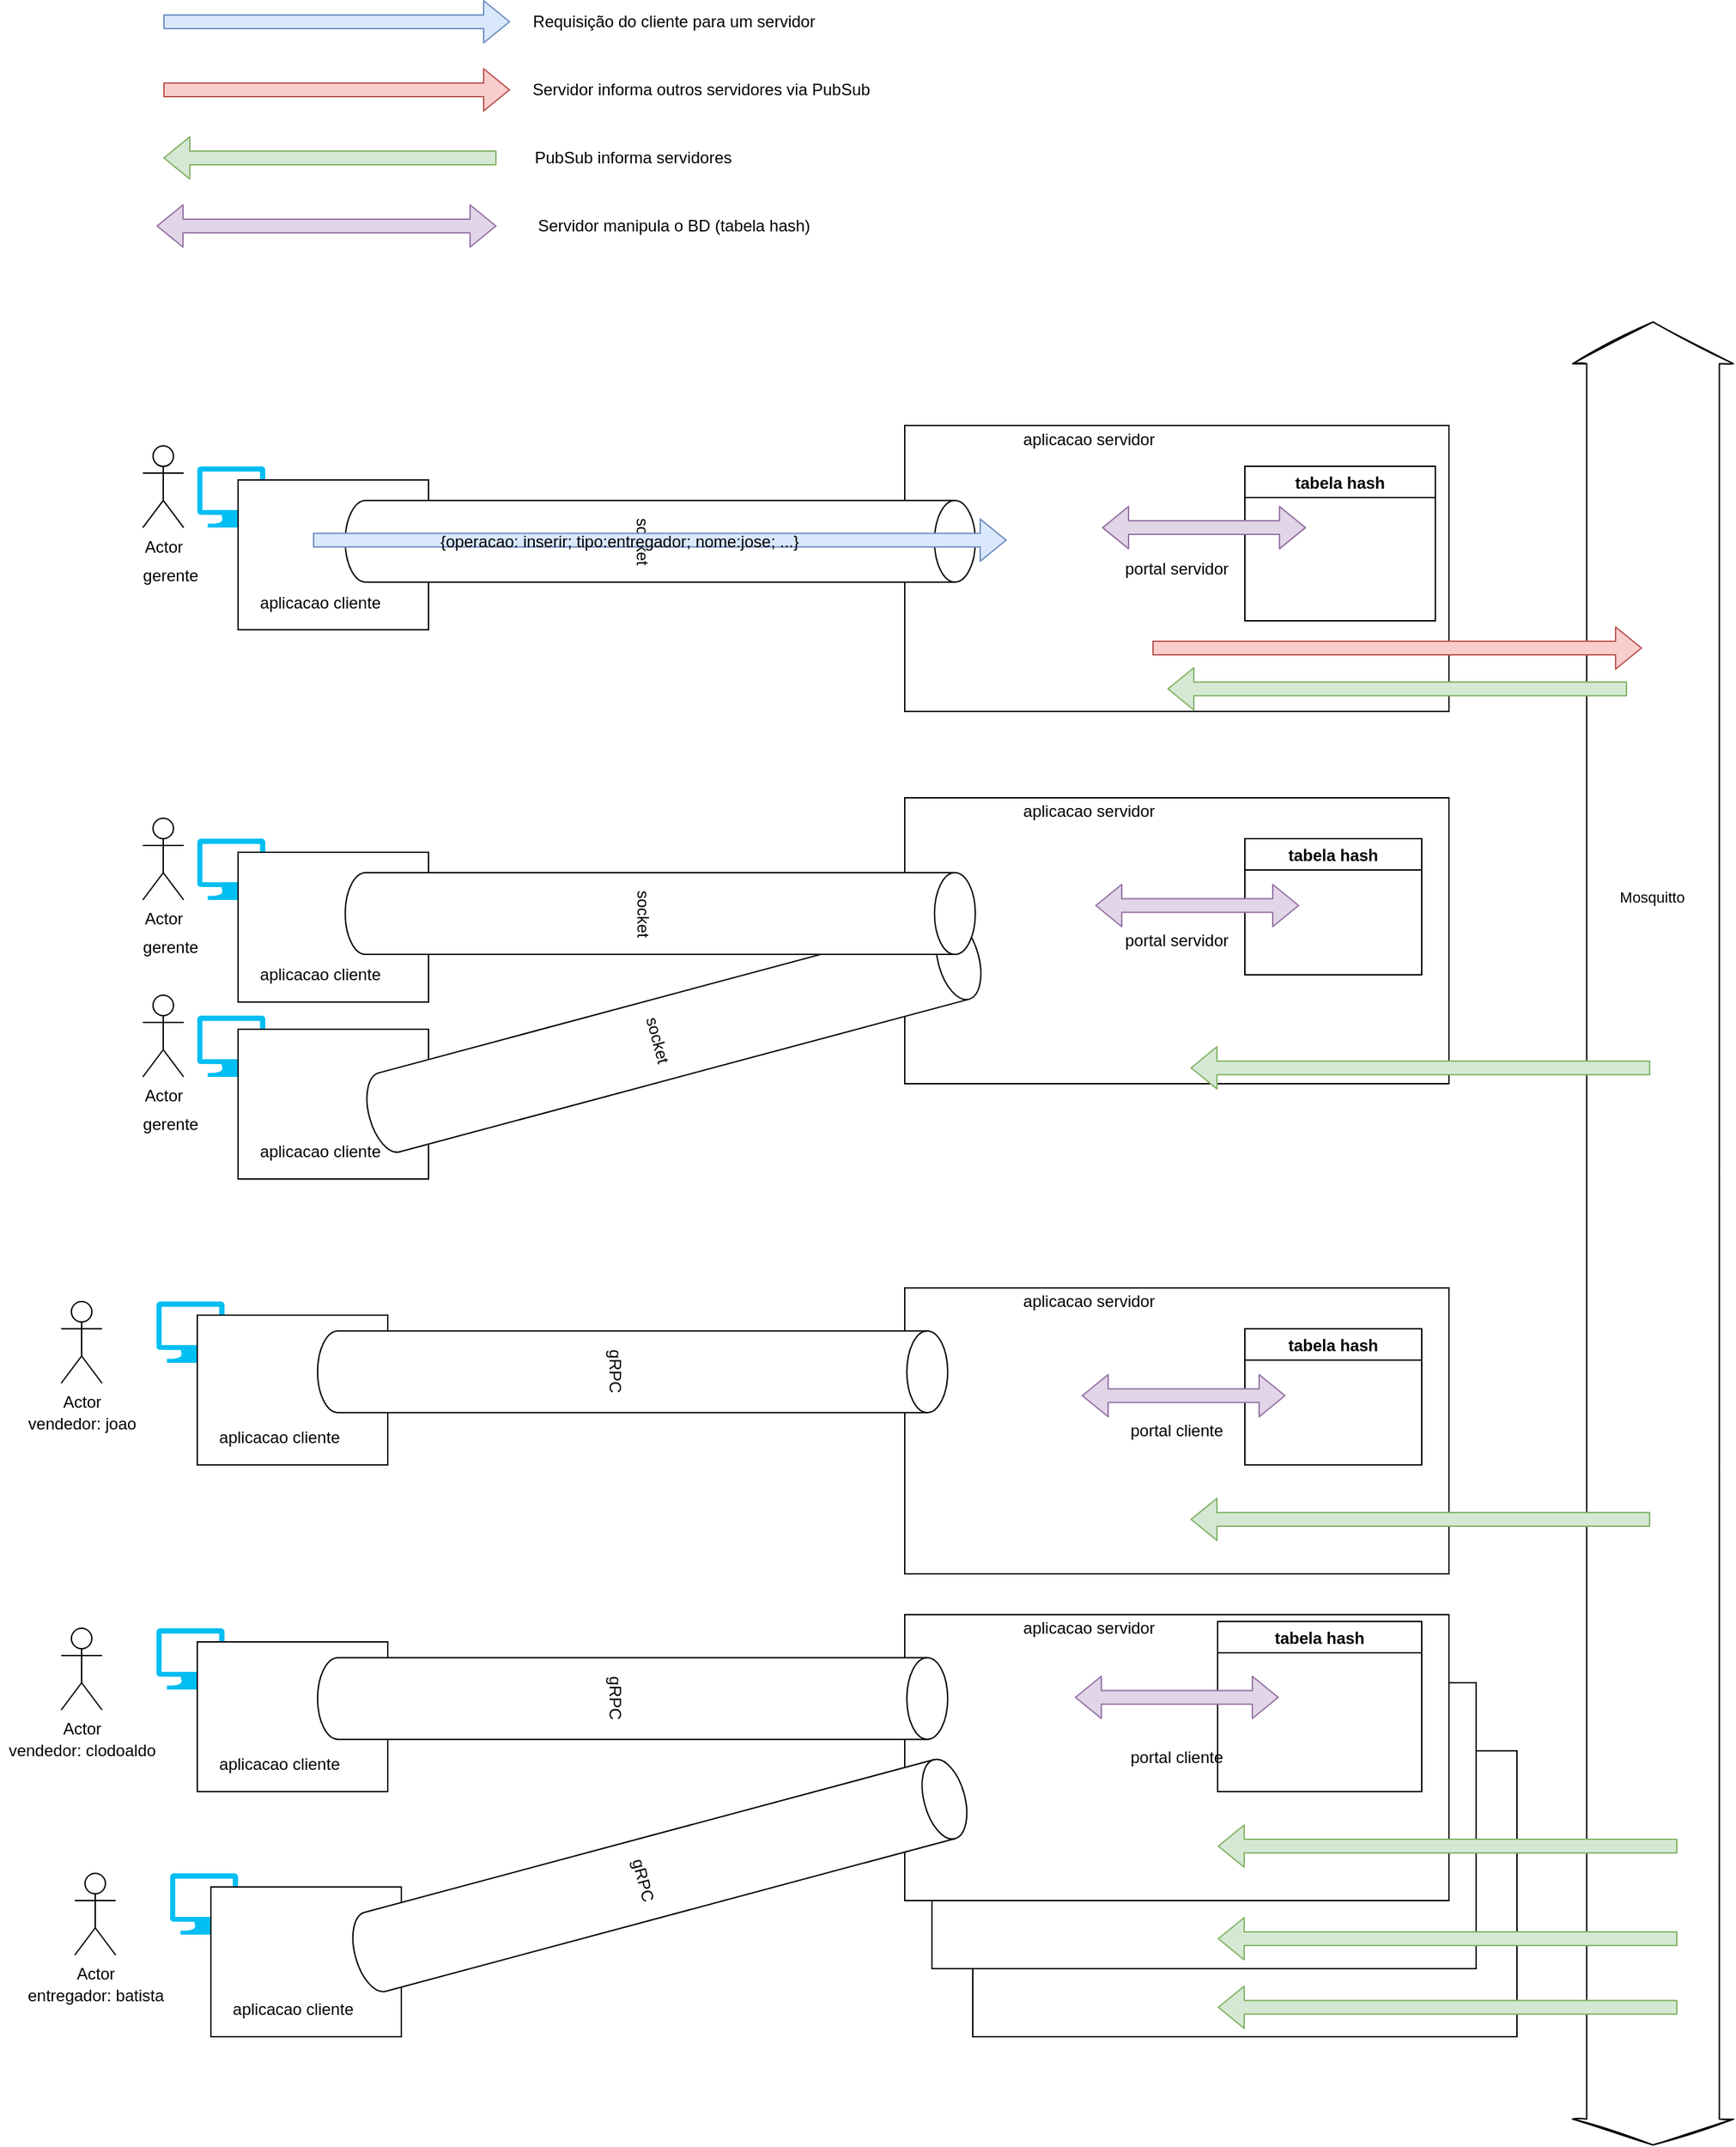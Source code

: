 <mxfile version="14.6.13" type="device"><diagram id="kv0kaQRLcP6yE540JzHt" name="Page-1"><mxGraphModel dx="2693" dy="2445" grid="1" gridSize="10" guides="1" tooltips="1" connect="1" arrows="1" fold="1" page="1" pageScale="1" pageWidth="850" pageHeight="1100" math="0" shadow="0"><root><mxCell id="0"/><mxCell id="1" parent="0"/><mxCell id="qtf-49SsJBDzbeOxMpW1-38" value="portal cliente" style="rounded=0;whiteSpace=wrap;html=1;labelBackgroundColor=#ffffff;" vertex="1" parent="1"><mxGeometry x="370" y="960" width="400" height="210" as="geometry"/></mxCell><mxCell id="qtf-49SsJBDzbeOxMpW1-35" value="portal cliente" style="rounded=0;whiteSpace=wrap;html=1;labelBackgroundColor=#ffffff;" vertex="1" parent="1"><mxGeometry x="340" y="910" width="400" height="210" as="geometry"/></mxCell><mxCell id="qtf-49SsJBDzbeOxMpW1-37" value="aplicacao servidor" style="text;html=1;align=center;verticalAlign=middle;resizable=0;points=[];autosize=1;strokeColor=none;labelBackgroundColor=#ffffff;" vertex="1" parent="1"><mxGeometry x="420" y="910" width="110" height="20" as="geometry"/></mxCell><mxCell id="eYdUsuK-56D6xUVHkxIr-3" value="portal servidor" style="rounded=0;whiteSpace=wrap;html=1;" parent="1" vertex="1"><mxGeometry x="320" y="260" width="400" height="210" as="geometry"/></mxCell><mxCell id="eYdUsuK-56D6xUVHkxIr-1" value="tabela hash" style="swimlane;" parent="1" vertex="1"><mxGeometry x="570" y="290" width="130" height="100" as="geometry"/></mxCell><mxCell id="eYdUsuK-56D6xUVHkxIr-5" value="Actor" style="shape=umlActor;verticalLabelPosition=bottom;verticalAlign=top;html=1;outlineConnect=0;" parent="1" vertex="1"><mxGeometry x="-240" y="275" width="30" height="60" as="geometry"/></mxCell><mxCell id="eYdUsuK-56D6xUVHkxIr-6" value="" style="verticalLabelPosition=bottom;html=1;verticalAlign=top;align=center;strokeColor=none;fillColor=#00BEF2;shape=mxgraph.azure.computer;pointerEvents=1;" parent="1" vertex="1"><mxGeometry x="-200" y="290" width="50" height="45" as="geometry"/></mxCell><mxCell id="eYdUsuK-56D6xUVHkxIr-8" value="" style="rounded=0;whiteSpace=wrap;html=1;" parent="1" vertex="1"><mxGeometry x="-170" y="300" width="140" height="110" as="geometry"/></mxCell><mxCell id="eYdUsuK-56D6xUVHkxIr-12" value="aplicacao cliente" style="text;html=1;align=center;verticalAlign=middle;resizable=0;points=[];autosize=1;strokeColor=none;" parent="1" vertex="1"><mxGeometry x="-160" y="380" width="100" height="20" as="geometry"/></mxCell><mxCell id="eYdUsuK-56D6xUVHkxIr-13" value="aplicacao servidor" style="text;html=1;align=center;verticalAlign=middle;resizable=0;points=[];autosize=1;strokeColor=none;" parent="1" vertex="1"><mxGeometry x="400" y="260" width="110" height="20" as="geometry"/></mxCell><mxCell id="eYdUsuK-56D6xUVHkxIr-14" value="portal cliente" style="rounded=0;whiteSpace=wrap;html=1;labelBackgroundColor=#ffffff;" parent="1" vertex="1"><mxGeometry x="320" y="620" width="400" height="210" as="geometry"/></mxCell><mxCell id="eYdUsuK-56D6xUVHkxIr-15" value="tabela hash" style="swimlane;labelBackgroundColor=#ffffff;" parent="1" vertex="1"><mxGeometry x="570" y="650" width="130" height="100" as="geometry"/></mxCell><mxCell id="eYdUsuK-56D6xUVHkxIr-16" value="aplicacao servidor" style="text;html=1;align=center;verticalAlign=middle;resizable=0;points=[];autosize=1;strokeColor=none;labelBackgroundColor=#ffffff;" parent="1" vertex="1"><mxGeometry x="400" y="620" width="110" height="20" as="geometry"/></mxCell><mxCell id="eYdUsuK-56D6xUVHkxIr-18" value="" style="shape=flexArrow;endArrow=classic;startArrow=classic;html=1;endWidth=19.583;endSize=9.892;width=97.5;sketch=1;" parent="1" edge="1"><mxGeometry width="100" height="100" relative="1" as="geometry"><mxPoint x="870" y="1250" as="sourcePoint"/><mxPoint x="870" y="-90" as="targetPoint"/></mxGeometry></mxCell><mxCell id="eYdUsuK-56D6xUVHkxIr-19" value="Mosquitto" style="edgeLabel;html=1;align=center;verticalAlign=middle;resizable=0;points=[];" parent="eYdUsuK-56D6xUVHkxIr-18" vertex="1" connectable="0"><mxGeometry x="0.369" y="1" relative="1" as="geometry"><mxPoint as="offset"/></mxGeometry></mxCell><mxCell id="eYdUsuK-56D6xUVHkxIr-37" value="Actor" style="shape=umlActor;verticalLabelPosition=bottom;verticalAlign=top;html=1;outlineConnect=0;labelBackgroundColor=#ffffff;" parent="1" vertex="1"><mxGeometry x="-300" y="630" width="30" height="60" as="geometry"/></mxCell><mxCell id="eYdUsuK-56D6xUVHkxIr-38" value="" style="verticalLabelPosition=bottom;html=1;verticalAlign=top;align=center;strokeColor=none;fillColor=#00BEF2;shape=mxgraph.azure.computer;pointerEvents=1;labelBackgroundColor=#ffffff;" parent="1" vertex="1"><mxGeometry x="-230" y="630" width="50" height="45" as="geometry"/></mxCell><mxCell id="eYdUsuK-56D6xUVHkxIr-39" value="" style="rounded=0;whiteSpace=wrap;html=1;labelBackgroundColor=#ffffff;" parent="1" vertex="1"><mxGeometry x="-200" y="640" width="140" height="110" as="geometry"/></mxCell><mxCell id="eYdUsuK-56D6xUVHkxIr-40" value="aplicacao cliente" style="text;html=1;align=center;verticalAlign=middle;resizable=0;points=[];autosize=1;strokeColor=none;labelBackgroundColor=#ffffff;" parent="1" vertex="1"><mxGeometry x="-190" y="720" width="100" height="20" as="geometry"/></mxCell><mxCell id="eYdUsuK-56D6xUVHkxIr-41" value="gRPC" style="shape=cylinder3;whiteSpace=wrap;html=1;boundedLbl=1;backgroundOutline=1;size=15;rotation=90;labelBackgroundColor=#ffffff;" parent="1" vertex="1"><mxGeometry x="90" y="450" width="60" height="463.13" as="geometry"/></mxCell><mxCell id="eYdUsuK-56D6xUVHkxIr-42" value="vendedor: joao" style="text;html=1;align=center;verticalAlign=middle;resizable=0;points=[];autosize=1;strokeColor=none;labelBackgroundColor=#ffffff;" parent="1" vertex="1"><mxGeometry x="-330" y="710" width="90" height="20" as="geometry"/></mxCell><mxCell id="qtf-49SsJBDzbeOxMpW1-1" value="Actor" style="shape=umlActor;verticalLabelPosition=bottom;verticalAlign=top;html=1;outlineConnect=0;" vertex="1" parent="1"><mxGeometry x="-240" y="405" width="30" height="60" as="geometry"/></mxCell><mxCell id="qtf-49SsJBDzbeOxMpW1-2" value="" style="verticalLabelPosition=bottom;html=1;verticalAlign=top;align=center;strokeColor=none;fillColor=#00BEF2;shape=mxgraph.azure.computer;pointerEvents=1;" vertex="1" parent="1"><mxGeometry x="-200" y="420" width="50" height="45" as="geometry"/></mxCell><mxCell id="qtf-49SsJBDzbeOxMpW1-3" value="" style="rounded=0;whiteSpace=wrap;html=1;" vertex="1" parent="1"><mxGeometry x="-170" y="430" width="140" height="110" as="geometry"/></mxCell><mxCell id="qtf-49SsJBDzbeOxMpW1-4" value="gerente" style="text;html=1;align=center;verticalAlign=middle;resizable=0;points=[];autosize=1;strokeColor=none;" vertex="1" parent="1"><mxGeometry x="-250" y="360" width="60" height="20" as="geometry"/></mxCell><mxCell id="qtf-49SsJBDzbeOxMpW1-5" value="aplicacao cliente" style="text;html=1;align=center;verticalAlign=middle;resizable=0;points=[];autosize=1;strokeColor=none;" vertex="1" parent="1"><mxGeometry x="-160" y="510" width="100" height="20" as="geometry"/></mxCell><mxCell id="qtf-49SsJBDzbeOxMpW1-6" value="socket" style="shape=cylinder3;whiteSpace=wrap;html=1;boundedLbl=1;backgroundOutline=1;size=15;rotation=75;" vertex="1" parent="1"><mxGeometry x="120.32" y="203.43" width="60" height="463.13" as="geometry"/></mxCell><mxCell id="eYdUsuK-56D6xUVHkxIr-4" value="socket" style="shape=cylinder3;whiteSpace=wrap;html=1;boundedLbl=1;backgroundOutline=1;size=15;rotation=90;" parent="1" vertex="1"><mxGeometry x="110.32" y="113.44" width="60" height="463.13" as="geometry"/></mxCell><mxCell id="qtf-49SsJBDzbeOxMpW1-7" value="portal servidor" style="rounded=0;whiteSpace=wrap;html=1;" vertex="1" parent="1"><mxGeometry x="320" y="-13.44" width="400" height="210" as="geometry"/></mxCell><mxCell id="qtf-49SsJBDzbeOxMpW1-9" value="Actor" style="shape=umlActor;verticalLabelPosition=bottom;verticalAlign=top;html=1;outlineConnect=0;" vertex="1" parent="1"><mxGeometry x="-240" y="1.56" width="30" height="60" as="geometry"/></mxCell><mxCell id="qtf-49SsJBDzbeOxMpW1-10" value="" style="verticalLabelPosition=bottom;html=1;verticalAlign=top;align=center;strokeColor=none;fillColor=#00BEF2;shape=mxgraph.azure.computer;pointerEvents=1;" vertex="1" parent="1"><mxGeometry x="-200" y="16.56" width="50" height="45" as="geometry"/></mxCell><mxCell id="qtf-49SsJBDzbeOxMpW1-11" value="" style="rounded=0;whiteSpace=wrap;html=1;" vertex="1" parent="1"><mxGeometry x="-170" y="26.56" width="140" height="110" as="geometry"/></mxCell><mxCell id="qtf-49SsJBDzbeOxMpW1-12" value="gerente" style="text;html=1;align=center;verticalAlign=middle;resizable=0;points=[];autosize=1;strokeColor=none;" vertex="1" parent="1"><mxGeometry x="-250" y="490.0" width="60" height="20" as="geometry"/></mxCell><mxCell id="qtf-49SsJBDzbeOxMpW1-13" value="aplicacao cliente" style="text;html=1;align=center;verticalAlign=middle;resizable=0;points=[];autosize=1;strokeColor=none;" vertex="1" parent="1"><mxGeometry x="-160" y="106.56" width="100" height="20" as="geometry"/></mxCell><mxCell id="qtf-49SsJBDzbeOxMpW1-14" value="aplicacao servidor" style="text;html=1;align=center;verticalAlign=middle;resizable=0;points=[];autosize=1;strokeColor=none;" vertex="1" parent="1"><mxGeometry x="400" y="-13.44" width="110" height="20" as="geometry"/></mxCell><mxCell id="qtf-49SsJBDzbeOxMpW1-18" value="gerente" style="text;html=1;align=center;verticalAlign=middle;resizable=0;points=[];autosize=1;strokeColor=none;" vertex="1" parent="1"><mxGeometry x="-250" y="86.56" width="60" height="20" as="geometry"/></mxCell><mxCell id="qtf-49SsJBDzbeOxMpW1-19" value="socket" style="shape=cylinder3;whiteSpace=wrap;html=1;boundedLbl=1;backgroundOutline=1;size=15;rotation=90;" vertex="1" parent="1"><mxGeometry x="110.32" y="-160" width="60" height="463.13" as="geometry"/></mxCell><mxCell id="qtf-49SsJBDzbeOxMpW1-20" value="portal cliente" style="rounded=0;whiteSpace=wrap;html=1;labelBackgroundColor=#ffffff;" vertex="1" parent="1"><mxGeometry x="320" y="860" width="400" height="210" as="geometry"/></mxCell><mxCell id="qtf-49SsJBDzbeOxMpW1-21" value="tabela hash" style="swimlane;labelBackgroundColor=#ffffff;" vertex="1" parent="1"><mxGeometry x="550" y="865" width="150" height="125" as="geometry"/></mxCell><mxCell id="qtf-49SsJBDzbeOxMpW1-60" value="" style="shape=flexArrow;endArrow=classic;startArrow=classic;html=1;fillColor=#e1d5e7;strokeColor=#9673a6;" edge="1" parent="qtf-49SsJBDzbeOxMpW1-21"><mxGeometry width="100" height="100" relative="1" as="geometry"><mxPoint x="-105" y="55.73" as="sourcePoint"/><mxPoint x="45" y="55.73" as="targetPoint"/></mxGeometry></mxCell><mxCell id="qtf-49SsJBDzbeOxMpW1-22" value="aplicacao servidor" style="text;html=1;align=center;verticalAlign=middle;resizable=0;points=[];autosize=1;strokeColor=none;labelBackgroundColor=#ffffff;" vertex="1" parent="1"><mxGeometry x="400" y="860" width="110" height="20" as="geometry"/></mxCell><mxCell id="qtf-49SsJBDzbeOxMpW1-23" value="Actor" style="shape=umlActor;verticalLabelPosition=bottom;verticalAlign=top;html=1;outlineConnect=0;labelBackgroundColor=#ffffff;" vertex="1" parent="1"><mxGeometry x="-300" y="870" width="30" height="60" as="geometry"/></mxCell><mxCell id="qtf-49SsJBDzbeOxMpW1-24" value="" style="verticalLabelPosition=bottom;html=1;verticalAlign=top;align=center;strokeColor=none;fillColor=#00BEF2;shape=mxgraph.azure.computer;pointerEvents=1;labelBackgroundColor=#ffffff;" vertex="1" parent="1"><mxGeometry x="-230" y="870" width="50" height="45" as="geometry"/></mxCell><mxCell id="qtf-49SsJBDzbeOxMpW1-25" value="" style="rounded=0;whiteSpace=wrap;html=1;labelBackgroundColor=#ffffff;" vertex="1" parent="1"><mxGeometry x="-200" y="880" width="140" height="110" as="geometry"/></mxCell><mxCell id="qtf-49SsJBDzbeOxMpW1-26" value="aplicacao cliente" style="text;html=1;align=center;verticalAlign=middle;resizable=0;points=[];autosize=1;strokeColor=none;labelBackgroundColor=#ffffff;" vertex="1" parent="1"><mxGeometry x="-190" y="960" width="100" height="20" as="geometry"/></mxCell><mxCell id="qtf-49SsJBDzbeOxMpW1-27" value="gRPC" style="shape=cylinder3;whiteSpace=wrap;html=1;boundedLbl=1;backgroundOutline=1;size=15;rotation=90;labelBackgroundColor=#ffffff;" vertex="1" parent="1"><mxGeometry x="90" y="690" width="60" height="463.13" as="geometry"/></mxCell><mxCell id="qtf-49SsJBDzbeOxMpW1-28" value="vendedor: clodoaldo" style="text;html=1;align=center;verticalAlign=middle;resizable=0;points=[];autosize=1;strokeColor=none;labelBackgroundColor=#ffffff;" vertex="1" parent="1"><mxGeometry x="-345" y="950" width="120" height="20" as="geometry"/></mxCell><mxCell id="qtf-49SsJBDzbeOxMpW1-29" value="Actor" style="shape=umlActor;verticalLabelPosition=bottom;verticalAlign=top;html=1;outlineConnect=0;labelBackgroundColor=#ffffff;" vertex="1" parent="1"><mxGeometry x="-290" y="1050" width="30" height="60" as="geometry"/></mxCell><mxCell id="qtf-49SsJBDzbeOxMpW1-30" value="" style="verticalLabelPosition=bottom;html=1;verticalAlign=top;align=center;strokeColor=none;fillColor=#00BEF2;shape=mxgraph.azure.computer;pointerEvents=1;labelBackgroundColor=#ffffff;" vertex="1" parent="1"><mxGeometry x="-220" y="1050" width="50" height="45" as="geometry"/></mxCell><mxCell id="qtf-49SsJBDzbeOxMpW1-31" value="" style="rounded=0;whiteSpace=wrap;html=1;labelBackgroundColor=#ffffff;" vertex="1" parent="1"><mxGeometry x="-190" y="1060" width="140" height="110" as="geometry"/></mxCell><mxCell id="qtf-49SsJBDzbeOxMpW1-32" value="aplicacao cliente" style="text;html=1;align=center;verticalAlign=middle;resizable=0;points=[];autosize=1;strokeColor=none;labelBackgroundColor=#ffffff;" vertex="1" parent="1"><mxGeometry x="-180" y="1140" width="100" height="20" as="geometry"/></mxCell><mxCell id="qtf-49SsJBDzbeOxMpW1-33" value="gRPC" style="shape=cylinder3;whiteSpace=wrap;html=1;boundedLbl=1;backgroundOutline=1;size=15;rotation=75;labelBackgroundColor=#ffffff;" vertex="1" parent="1"><mxGeometry x="110" y="820" width="60" height="463.13" as="geometry"/></mxCell><mxCell id="qtf-49SsJBDzbeOxMpW1-34" value="entregador: batista" style="text;html=1;align=center;verticalAlign=middle;resizable=0;points=[];autosize=1;strokeColor=none;labelBackgroundColor=#ffffff;" vertex="1" parent="1"><mxGeometry x="-335" y="1130" width="120" height="20" as="geometry"/></mxCell><mxCell id="qtf-49SsJBDzbeOxMpW1-41" value="" style="shape=flexArrow;endArrow=classic;startArrow=none;html=1;fillColor=#f8cecc;strokeColor=#b85450;startFill=0;" edge="1" parent="1"><mxGeometry width="100" height="100" relative="1" as="geometry"><mxPoint x="502" y="150" as="sourcePoint"/><mxPoint x="862" y="150" as="targetPoint"/></mxGeometry></mxCell><mxCell id="qtf-49SsJBDzbeOxMpW1-42" value="" style="shape=flexArrow;endArrow=classic;startArrow=none;html=1;fillColor=#dae8fc;strokeColor=#6c8ebf;startFill=0;" edge="1" parent="1"><mxGeometry width="100" height="100" relative="1" as="geometry"><mxPoint x="-115" y="70.73" as="sourcePoint"/><mxPoint x="395" y="70.73" as="targetPoint"/></mxGeometry></mxCell><mxCell id="qtf-49SsJBDzbeOxMpW1-15" value="{operacao: inserir; tipo:entregador; nome:jose; ...}" style="text;html=1;align=center;verticalAlign=middle;resizable=0;points=[];autosize=1;strokeColor=none;" vertex="1" parent="1"><mxGeometry x="-30" y="61.56" width="280" height="20" as="geometry"/></mxCell><mxCell id="qtf-49SsJBDzbeOxMpW1-8" value="tabela hash" style="swimlane;" vertex="1" parent="1"><mxGeometry x="570" y="16.56" width="140" height="113.44" as="geometry"/></mxCell><mxCell id="qtf-49SsJBDzbeOxMpW1-43" value="" style="shape=flexArrow;endArrow=classic;startArrow=classic;html=1;fillColor=#e1d5e7;strokeColor=#9673a6;" edge="1" parent="1"><mxGeometry width="100" height="100" relative="1" as="geometry"><mxPoint x="465" y="61.56" as="sourcePoint"/><mxPoint x="615" y="61.56" as="targetPoint"/></mxGeometry></mxCell><mxCell id="qtf-49SsJBDzbeOxMpW1-44" value="" style="shape=flexArrow;endArrow=classic;startArrow=none;html=1;fillColor=#dae8fc;strokeColor=#6c8ebf;startFill=0;" edge="1" parent="1"><mxGeometry width="100" height="100" relative="1" as="geometry"><mxPoint x="-225" y="-310" as="sourcePoint"/><mxPoint x="30" y="-310" as="targetPoint"/></mxGeometry></mxCell><mxCell id="qtf-49SsJBDzbeOxMpW1-45" value="Requisição do cliente para um servidor" style="text;html=1;align=center;verticalAlign=middle;resizable=0;points=[];autosize=1;strokeColor=none;" vertex="1" parent="1"><mxGeometry x="40.32" y="-320" width="220" height="20" as="geometry"/></mxCell><mxCell id="qtf-49SsJBDzbeOxMpW1-46" value="" style="shape=flexArrow;endArrow=classic;startArrow=none;html=1;fillColor=#f8cecc;strokeColor=#b85450;startFill=0;" edge="1" parent="1"><mxGeometry width="100" height="100" relative="1" as="geometry"><mxPoint x="-225" y="-260" as="sourcePoint"/><mxPoint x="30" y="-260" as="targetPoint"/></mxGeometry></mxCell><mxCell id="qtf-49SsJBDzbeOxMpW1-47" value="Servidor informa outros servidores via PubSub" style="text;html=1;align=center;verticalAlign=middle;resizable=0;points=[];autosize=1;strokeColor=none;" vertex="1" parent="1"><mxGeometry x="40.32" y="-270" width="260" height="20" as="geometry"/></mxCell><mxCell id="qtf-49SsJBDzbeOxMpW1-48" value="" style="shape=flexArrow;endArrow=classic;startArrow=none;html=1;fillColor=#d5e8d4;strokeColor=#82b366;startFill=0;" edge="1" parent="1"><mxGeometry width="100" height="100" relative="1" as="geometry"><mxPoint x="851" y="180" as="sourcePoint"/><mxPoint x="513" y="180" as="targetPoint"/></mxGeometry></mxCell><mxCell id="qtf-49SsJBDzbeOxMpW1-49" value="" style="shape=flexArrow;endArrow=classic;startArrow=none;html=1;fillColor=#d5e8d4;strokeColor=#82b366;startFill=0;" edge="1" parent="1"><mxGeometry width="100" height="100" relative="1" as="geometry"><mxPoint x="20" y="-210" as="sourcePoint"/><mxPoint x="-225" y="-210" as="targetPoint"/></mxGeometry></mxCell><mxCell id="qtf-49SsJBDzbeOxMpW1-50" value="PubSub informa servidores" style="text;html=1;align=center;verticalAlign=middle;resizable=0;points=[];autosize=1;strokeColor=none;" vertex="1" parent="1"><mxGeometry x="40" y="-220" width="160" height="20" as="geometry"/></mxCell><mxCell id="qtf-49SsJBDzbeOxMpW1-51" value="" style="shape=flexArrow;endArrow=classic;startArrow=classic;html=1;fillColor=#e1d5e7;strokeColor=#9673a6;" edge="1" parent="1"><mxGeometry width="100" height="100" relative="1" as="geometry"><mxPoint x="-230" y="-160.0" as="sourcePoint"/><mxPoint x="20" y="-160" as="targetPoint"/></mxGeometry></mxCell><mxCell id="qtf-49SsJBDzbeOxMpW1-52" value="Servidor manipula o BD (tabela hash)" style="text;html=1;align=center;verticalAlign=middle;resizable=0;points=[];autosize=1;strokeColor=none;" vertex="1" parent="1"><mxGeometry x="40.32" y="-170" width="220" height="20" as="geometry"/></mxCell><mxCell id="qtf-49SsJBDzbeOxMpW1-53" value="" style="shape=flexArrow;endArrow=classic;startArrow=none;html=1;fillColor=#d5e8d4;strokeColor=#82b366;startFill=0;" edge="1" parent="1"><mxGeometry width="100" height="100" relative="1" as="geometry"><mxPoint x="868.0" y="458.33" as="sourcePoint"/><mxPoint x="530" y="458.33" as="targetPoint"/></mxGeometry></mxCell><mxCell id="qtf-49SsJBDzbeOxMpW1-54" value="" style="shape=flexArrow;endArrow=classic;startArrow=none;html=1;fillColor=#d5e8d4;strokeColor=#82b366;startFill=0;" edge="1" parent="1"><mxGeometry width="100" height="100" relative="1" as="geometry"><mxPoint x="868.0" y="790" as="sourcePoint"/><mxPoint x="530" y="790" as="targetPoint"/></mxGeometry></mxCell><mxCell id="qtf-49SsJBDzbeOxMpW1-55" value="" style="shape=flexArrow;endArrow=classic;startArrow=none;html=1;fillColor=#d5e8d4;strokeColor=#82b366;startFill=0;" edge="1" parent="1"><mxGeometry width="100" height="100" relative="1" as="geometry"><mxPoint x="888.0" y="1030" as="sourcePoint"/><mxPoint x="550" y="1030" as="targetPoint"/></mxGeometry></mxCell><mxCell id="qtf-49SsJBDzbeOxMpW1-56" value="" style="shape=flexArrow;endArrow=classic;startArrow=none;html=1;fillColor=#d5e8d4;strokeColor=#82b366;startFill=0;" edge="1" parent="1"><mxGeometry width="100" height="100" relative="1" as="geometry"><mxPoint x="888.0" y="1098" as="sourcePoint"/><mxPoint x="550" y="1098" as="targetPoint"/></mxGeometry></mxCell><mxCell id="qtf-49SsJBDzbeOxMpW1-57" value="" style="shape=flexArrow;endArrow=classic;startArrow=none;html=1;fillColor=#d5e8d4;strokeColor=#82b366;startFill=0;" edge="1" parent="1"><mxGeometry width="100" height="100" relative="1" as="geometry"><mxPoint x="888.0" y="1148.33" as="sourcePoint"/><mxPoint x="550" y="1148.33" as="targetPoint"/></mxGeometry></mxCell><mxCell id="qtf-49SsJBDzbeOxMpW1-58" value="" style="shape=flexArrow;endArrow=classic;startArrow=classic;html=1;fillColor=#e1d5e7;strokeColor=#9673a6;" edge="1" parent="1"><mxGeometry width="100" height="100" relative="1" as="geometry"><mxPoint x="460" y="339.17" as="sourcePoint"/><mxPoint x="610" y="339.17" as="targetPoint"/></mxGeometry></mxCell><mxCell id="qtf-49SsJBDzbeOxMpW1-59" value="" style="shape=flexArrow;endArrow=classic;startArrow=classic;html=1;fillColor=#e1d5e7;strokeColor=#9673a6;" edge="1" parent="1"><mxGeometry width="100" height="100" relative="1" as="geometry"><mxPoint x="450" y="699.17" as="sourcePoint"/><mxPoint x="600" y="699.17" as="targetPoint"/></mxGeometry></mxCell></root></mxGraphModel></diagram></mxfile>